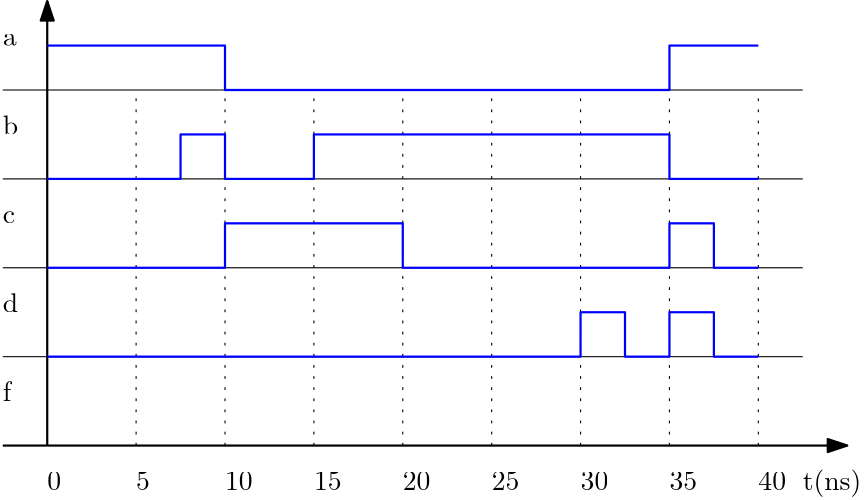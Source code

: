 <?xml version="1.0"?>
<!DOCTYPE ipe SYSTEM "ipe.dtd">
<ipe version="70218" creator="Ipe 7.2.28">
<info created="D:20241018195434" modified="D:20241025115710"/>
<ipestyle name="basic">
<symbol name="arrow/arc(spx)">
<path stroke="sym-stroke" fill="sym-stroke" pen="sym-pen">
0 0 m
-1 0.333 l
-1 -0.333 l
h
</path>
</symbol>
<symbol name="arrow/farc(spx)">
<path stroke="sym-stroke" fill="white" pen="sym-pen">
0 0 m
-1 0.333 l
-1 -0.333 l
h
</path>
</symbol>
<symbol name="arrow/ptarc(spx)">
<path stroke="sym-stroke" fill="sym-stroke" pen="sym-pen">
0 0 m
-1 0.333 l
-0.8 0 l
-1 -0.333 l
h
</path>
</symbol>
<symbol name="arrow/fptarc(spx)">
<path stroke="sym-stroke" fill="white" pen="sym-pen">
0 0 m
-1 0.333 l
-0.8 0 l
-1 -0.333 l
h
</path>
</symbol>
<symbol name="mark/circle(sx)" transformations="translations">
<path fill="sym-stroke">
0.6 0 0 0.6 0 0 e
0.4 0 0 0.4 0 0 e
</path>
</symbol>
<symbol name="mark/disk(sx)" transformations="translations">
<path fill="sym-stroke">
0.6 0 0 0.6 0 0 e
</path>
</symbol>
<symbol name="mark/fdisk(sfx)" transformations="translations">
<group>
<path fill="sym-fill">
0.5 0 0 0.5 0 0 e
</path>
<path fill="sym-stroke" fillrule="eofill">
0.6 0 0 0.6 0 0 e
0.4 0 0 0.4 0 0 e
</path>
</group>
</symbol>
<symbol name="mark/box(sx)" transformations="translations">
<path fill="sym-stroke" fillrule="eofill">
-0.6 -0.6 m
0.6 -0.6 l
0.6 0.6 l
-0.6 0.6 l
h
-0.4 -0.4 m
0.4 -0.4 l
0.4 0.4 l
-0.4 0.4 l
h
</path>
</symbol>
<symbol name="mark/square(sx)" transformations="translations">
<path fill="sym-stroke">
-0.6 -0.6 m
0.6 -0.6 l
0.6 0.6 l
-0.6 0.6 l
h
</path>
</symbol>
<symbol name="mark/fsquare(sfx)" transformations="translations">
<group>
<path fill="sym-fill">
-0.5 -0.5 m
0.5 -0.5 l
0.5 0.5 l
-0.5 0.5 l
h
</path>
<path fill="sym-stroke" fillrule="eofill">
-0.6 -0.6 m
0.6 -0.6 l
0.6 0.6 l
-0.6 0.6 l
h
-0.4 -0.4 m
0.4 -0.4 l
0.4 0.4 l
-0.4 0.4 l
h
</path>
</group>
</symbol>
<symbol name="mark/cross(sx)" transformations="translations">
<group>
<path fill="sym-stroke">
-0.43 -0.57 m
0.57 0.43 l
0.43 0.57 l
-0.57 -0.43 l
h
</path>
<path fill="sym-stroke">
-0.43 0.57 m
0.57 -0.43 l
0.43 -0.57 l
-0.57 0.43 l
h
</path>
</group>
</symbol>
<symbol name="arrow/fnormal(spx)">
<path stroke="sym-stroke" fill="white" pen="sym-pen">
0 0 m
-1 0.333 l
-1 -0.333 l
h
</path>
</symbol>
<symbol name="arrow/pointed(spx)">
<path stroke="sym-stroke" fill="sym-stroke" pen="sym-pen">
0 0 m
-1 0.333 l
-0.8 0 l
-1 -0.333 l
h
</path>
</symbol>
<symbol name="arrow/fpointed(spx)">
<path stroke="sym-stroke" fill="white" pen="sym-pen">
0 0 m
-1 0.333 l
-0.8 0 l
-1 -0.333 l
h
</path>
</symbol>
<symbol name="arrow/linear(spx)">
<path stroke="sym-stroke" pen="sym-pen">
-1 0.333 m
0 0 l
-1 -0.333 l
</path>
</symbol>
<symbol name="arrow/fdouble(spx)">
<path stroke="sym-stroke" fill="white" pen="sym-pen">
0 0 m
-1 0.333 l
-1 -0.333 l
h
-1 0 m
-2 0.333 l
-2 -0.333 l
h
</path>
</symbol>
<symbol name="arrow/double(spx)">
<path stroke="sym-stroke" fill="sym-stroke" pen="sym-pen">
0 0 m
-1 0.333 l
-1 -0.333 l
h
-1 0 m
-2 0.333 l
-2 -0.333 l
h
</path>
</symbol>
<symbol name="arrow/mid-normal(spx)">
<path stroke="sym-stroke" fill="sym-stroke" pen="sym-pen">
0.5 0 m
-0.5 0.333 l
-0.5 -0.333 l
h
</path>
</symbol>
<symbol name="arrow/mid-fnormal(spx)">
<path stroke="sym-stroke" fill="white" pen="sym-pen">
0.5 0 m
-0.5 0.333 l
-0.5 -0.333 l
h
</path>
</symbol>
<symbol name="arrow/mid-pointed(spx)">
<path stroke="sym-stroke" fill="sym-stroke" pen="sym-pen">
0.5 0 m
-0.5 0.333 l
-0.3 0 l
-0.5 -0.333 l
h
</path>
</symbol>
<symbol name="arrow/mid-fpointed(spx)">
<path stroke="sym-stroke" fill="white" pen="sym-pen">
0.5 0 m
-0.5 0.333 l
-0.3 0 l
-0.5 -0.333 l
h
</path>
</symbol>
<symbol name="arrow/mid-double(spx)">
<path stroke="sym-stroke" fill="sym-stroke" pen="sym-pen">
1 0 m
0 0.333 l
0 -0.333 l
h
0 0 m
-1 0.333 l
-1 -0.333 l
h
</path>
</symbol>
<symbol name="arrow/mid-fdouble(spx)">
<path stroke="sym-stroke" fill="white" pen="sym-pen">
1 0 m
0 0.333 l
0 -0.333 l
h
0 0 m
-1 0.333 l
-1 -0.333 l
h
</path>
</symbol>
<anglesize name="22.5 deg" value="22.5"/>
<anglesize name="30 deg" value="30"/>
<anglesize name="45 deg" value="45"/>
<anglesize name="60 deg" value="60"/>
<anglesize name="90 deg" value="90"/>
<arrowsize name="large" value="10"/>
<arrowsize name="small" value="5"/>
<arrowsize name="tiny" value="3"/>
<color name="blue" value="0 0 1"/>
<color name="brown" value="0.647 0.165 0.165"/>
<color name="darkblue" value="0 0 0.545"/>
<color name="darkcyan" value="0 0.545 0.545"/>
<color name="darkgray" value="0.663"/>
<color name="darkgreen" value="0 0.392 0"/>
<color name="darkmagenta" value="0.545 0 0.545"/>
<color name="darkorange" value="1 0.549 0"/>
<color name="darkred" value="0.545 0 0"/>
<color name="gold" value="1 0.843 0"/>
<color name="gray" value="0.745"/>
<color name="green" value="0 1 0"/>
<color name="lightblue" value="0.678 0.847 0.902"/>
<color name="lightcyan" value="0.878 1 1"/>
<color name="lightgray" value="0.827"/>
<color name="lightgreen" value="0.565 0.933 0.565"/>
<color name="lightyellow" value="1 1 0.878"/>
<color name="navy" value="0 0 0.502"/>
<color name="orange" value="1 0.647 0"/>
<color name="pink" value="1 0.753 0.796"/>
<color name="purple" value="0.627 0.125 0.941"/>
<color name="red" value="1 0 0"/>
<color name="seagreen" value="0.18 0.545 0.341"/>
<color name="turquoise" value="0.251 0.878 0.816"/>
<color name="violet" value="0.933 0.51 0.933"/>
<color name="yellow" value="1 1 0"/>
<dashstyle name="dash dot dotted" value="[4 2 1 2 1 2] 0"/>
<dashstyle name="dash dotted" value="[4 2 1 2] 0"/>
<dashstyle name="dashed" value="[4] 0"/>
<dashstyle name="dotted" value="[1 3] 0"/>
<gridsize name="10 pts (~3.5 mm)" value="10"/>
<gridsize name="14 pts (~5 mm)" value="14"/>
<gridsize name="16 pts (~6 mm)" value="16"/>
<gridsize name="20 pts (~7 mm)" value="20"/>
<gridsize name="28 pts (~10 mm)" value="28"/>
<gridsize name="32 pts (~12 mm)" value="32"/>
<gridsize name="4 pts" value="4"/>
<gridsize name="56 pts (~20 mm)" value="56"/>
<gridsize name="8 pts (~3 mm)" value="8"/>
<opacity name="10%" value="0.1"/>
<opacity name="30%" value="0.3"/>
<opacity name="50%" value="0.5"/>
<opacity name="75%" value="0.75"/>
<pen name="fat" value="1.2"/>
<pen name="heavier" value="0.8"/>
<pen name="ultrafat" value="2"/>
<symbolsize name="large" value="5"/>
<symbolsize name="small" value="2"/>
<symbolsize name="tiny" value="1.1"/>
<textsize name="Huge" value="\Huge"/>
<textsize name="LARGE" value="\LARGE"/>
<textsize name="Large" value="\Large"/>
<textsize name="footnote" value="\footnotesize"/>
<textsize name="huge" value="\huge"/>
<textsize name="large" value="\large"/>
<textsize name="script" value="\scriptsize"/>
<textsize name="small" value="\small"/>
<textsize name="tiny" value="\tiny"/>
<textstyle name="center" begin="\begin{center}" end="\end{center}"/>
<textstyle name="item" begin="\begin{itemize}\item{}" end="\end{itemize}"/>
<textstyle name="itemize" begin="\begin{itemize}" end="\end{itemize}"/>
<tiling name="falling" angle="-60" step="4" width="1"/>
<tiling name="rising" angle="30" step="4" width="1"/>
</ipestyle>
<page>
<layer name="alpha"/>
<view layers="alpha" active="alpha"/>
<path layer="alpha" stroke="black" pen="heavier" arrow="normal/normal">
256 512 m
256 672 l
</path>
<path stroke="black" pen="heavier" arrow="normal/normal">
256 512 m
544 512 l
</path>
<path stroke="black">
256 544 m
528 544 l
</path>
<path stroke="black">
256 576 m
528 576 l
</path>
<path stroke="black">
256 608 m
528 608 l
</path>
<path stroke="black">
256 640 m
528 640 l
</path>
<text transformations="translations" pos="528 496" stroke="black" type="label" width="21.088" height="7.473" depth="2.49" valign="baseline">t(ns)</text>
<path stroke="black">
256 544 m
240 544 l
</path>
<path stroke="black">
256 576 m
240 576 l
</path>
<path stroke="black">
256 608 m
240 608 l
</path>
<path stroke="black">
256 640 m
240 640 l
</path>
<path stroke="black" pen="heavier">
256 512 m
240 512 l
</path>
<text transformations="translations" pos="240 528" stroke="black" type="label" width="3.044" height="6.918" depth="0" valign="baseline">f</text>
<text transformations="translations" pos="240 560" stroke="black" type="label" width="5.535" height="6.918" depth="0" valign="baseline">d</text>
<text transformations="translations" pos="240 592" stroke="black" type="label" width="4.428" height="4.289" depth="0" valign="baseline">c</text>
<text transformations="translations" pos="240 624" stroke="black" type="label" width="5.535" height="6.918" depth="0" valign="baseline">b</text>
<text transformations="translations" pos="240 656" stroke="black" type="label" width="4.981" height="4.289" depth="0" valign="baseline">a</text>
<path stroke="black" dash="dotted">
288 512 m
288 640 l
</path>
<path matrix="1 0 0 1 32 0" stroke="black" dash="dotted">
288 512 m
288 640 l
</path>
<path matrix="1 0 0 1 64 0" stroke="black" dash="dotted">
288 512 m
288 640 l
</path>
<path matrix="1 0 0 1 96 0" stroke="black" dash="dotted">
288 512 m
288 640 l
</path>
<path matrix="1 0 0 1 128 0" stroke="black" dash="dotted">
288 512 m
288 640 l
</path>
<path matrix="1 0 0 1 160 0" stroke="black" dash="dotted">
288 512 m
288 640 l
</path>
<path matrix="1 0 0 1 192 0" stroke="black" dash="dotted">
288 512 m
288 640 l
</path>
<path matrix="1 0 0 1 224 0" stroke="black" dash="dotted">
288 512 m
288 640 l
</path>
<text transformations="translations" pos="256 496" stroke="black" type="label" width="4.981" height="6.42" depth="0" valign="baseline">0</text>
<text transformations="translations" pos="288 496" stroke="black" type="label" width="4.981" height="6.42" depth="0" valign="baseline">5</text>
<text transformations="translations" pos="320 496" stroke="black" type="label" width="9.963" height="6.42" depth="0" valign="baseline">10</text>
<text transformations="translations" pos="352 496" stroke="black" type="label" width="9.963" height="6.42" depth="0" valign="baseline">15</text>
<text transformations="translations" pos="384 496" stroke="black" type="label" width="9.963" height="6.42" depth="0" valign="baseline">20</text>
<text transformations="translations" pos="416 496" stroke="black" type="label" width="9.963" height="6.42" depth="0" valign="baseline">25</text>
<text transformations="translations" pos="448 496" stroke="black" type="label" width="9.963" height="6.42" depth="0" valign="baseline">30</text>
<text transformations="translations" pos="512 496" stroke="black" type="label" width="9.963" height="6.42" depth="0" valign="baseline">40</text>
<text transformations="translations" pos="480 496" stroke="black" type="label" width="9.963" height="6.42" depth="0" valign="baseline">35</text>
<path stroke="blue" pen="heavier">
256 656 m
320 656 l
320 640 l
480 640 l
480 656 l
512 656 l
</path>
<path stroke="blue" pen="heavier">
256 608 m
304 608 l
304 624 l
320 624 l
320 608 l
352 608 l
352 624 l
480 624 l
480 608 l
512 608 l
</path>
<path stroke="blue" pen="heavier">
256 576 m
320 576 l
320 592 l
384 592 l
384 576 l
480 576 l
480 592 l
496 592 l
496 576 l
512 576 l
</path>
<path stroke="blue" pen="heavier">
256 544 m
448 544 l
448 560 l
464 560 l
464 544 l
480 544 l
480 560 l
496 560 l
496 544 l
512 544 l
</path>
</page>
</ipe>
